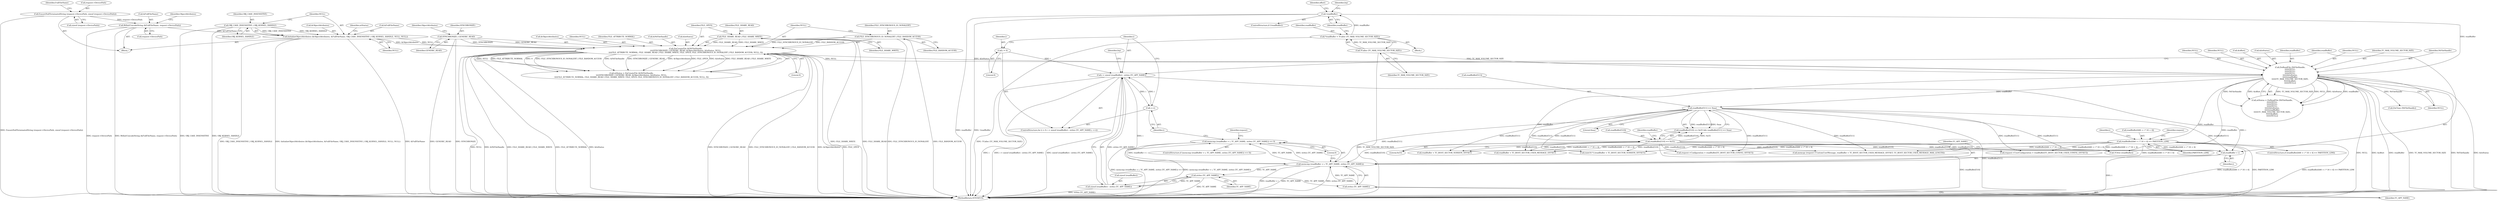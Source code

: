 digraph "0_VeraCrypt_f30f9339c9a0b9bbcc6f5ad38804af39db1f479e@API" {
"1000961" [label="(Call,i < sizeof (readBuffer) - strlen (TC_APP_NAME))"];
"1000968" [label="(Call,++i)"];
"1000961" [label="(Call,i < sizeof (readBuffer) - strlen (TC_APP_NAME))"];
"1000958" [label="(Call,i = 0)"];
"1000963" [label="(Call,sizeof (readBuffer) - strlen (TC_APP_NAME))"];
"1000966" [label="(Call,strlen (TC_APP_NAME))"];
"1000973" [label="(Call,memcmp (readBuffer + i, TC_APP_NAME, strlen (TC_APP_NAME)))"];
"1000917" [label="(Call,readBuffer[446 + i * 16 + 4] == PARTITION_LDM)"];
"1000863" [label="(Call,ZwReadFile (NtFileHandle,\n\t\t\t\t\t\tNULL,\n\t\t\t\t\t\tNULL,\n\t\t\t\t\t\tNULL,\n\t\t\t\t\t\t&IoStatus,\n\t\t\t\t\t\treadBuffer,\n\t\t\t\t\t\tTC_MAX_VOLUME_SECTOR_SIZE,\n\t\t\t\t\t\t&offset,\n\t\t\t\t\t\tNULL))"];
"1000806" [label="(Call,ZwCreateFile (&NtFileHandle,\n\t\t\t\tSYNCHRONIZE | GENERIC_READ, &ObjectAttributes, &IoStatus, NULL,\n\t\t\t\tFILE_ATTRIBUTE_NORMAL, FILE_SHARE_READ | FILE_SHARE_WRITE, FILE_OPEN, FILE_SYNCHRONOUS_IO_NONALERT | FILE_RANDOM_ACCESS, NULL, 0))"];
"1000809" [label="(Call,SYNCHRONIZE | GENERIC_READ)"];
"1000794" [label="(Call,InitializeObjectAttributes (&ObjectAttributes, &FullFileName, OBJ_CASE_INSENSITIVE | OBJ_KERNEL_HANDLE, NULL, NULL))"];
"1000788" [label="(Call,RtlInitUnicodeString (&FullFileName, request->DevicePath))"];
"1000780" [label="(Call,EnsureNullTerminatedString (request->DevicePath, sizeof (request->DevicePath)))"];
"1000799" [label="(Call,OBJ_CASE_INSENSITIVE | OBJ_KERNEL_HANDLE)"];
"1000818" [label="(Call,FILE_SHARE_READ | FILE_SHARE_WRITE)"];
"1000822" [label="(Call,FILE_SYNCHRONOUS_IO_NONALERT | FILE_RANDOM_ACCESS)"];
"1000837" [label="(Call,!readBuffer)"];
"1000832" [label="(Call,*readBuffer = TCalloc (TC_MAX_VOLUME_SECTOR_SIZE))"];
"1000834" [label="(Call,TCalloc (TC_MAX_VOLUME_SECTOR_SIZE))"];
"1000899" [label="(Call,readBuffer[511] == 0xaa)"];
"1000894" [label="(Call,readBuffer[510] == 0x55)"];
"1000978" [label="(Call,strlen (TC_APP_NAME))"];
"1000972" [label="(Call,memcmp (readBuffer + i, TC_APP_NAME, strlen (TC_APP_NAME)) == 0)"];
"1000974" [label="(Call,readBuffer + i)"];
"1000914" [label="(Identifier,i)"];
"1000811" [label="(Identifier,GENERIC_READ)"];
"1000810" [label="(Identifier,SYNCHRONIZE)"];
"1000900" [label="(Call,readBuffer[511])"];
"1000791" [label="(Call,request->DevicePath)"];
"1000818" [label="(Call,FILE_SHARE_READ | FILE_SHARE_WRITE)"];
"1000865" [label="(Identifier,NULL)"];
"1000800" [label="(Identifier,OBJ_CASE_INSENSITIVE)"];
"1000813" [label="(Identifier,ObjectAttributes)"];
"1000812" [label="(Call,&ObjectAttributes)"];
"1000903" [label="(Literal,0xaa)"];
"1000959" [label="(Identifier,i)"];
"1000967" [label="(Identifier,TC_APP_NAME)"];
"1000858" [label="(Identifier,offset)"];
"1000861" [label="(Call,ntStatus = ZwReadFile (NtFileHandle,\n\t\t\t\t\t\tNULL,\n\t\t\t\t\t\tNULL,\n\t\t\t\t\t\tNULL,\n\t\t\t\t\t\t&IoStatus,\n\t\t\t\t\t\treadBuffer,\n\t\t\t\t\t\tTC_MAX_VOLUME_SECTOR_SIZE,\n\t\t\t\t\t\t&offset,\n\t\t\t\t\t\tNULL))"];
"1000824" [label="(Identifier,FILE_RANDOM_ACCESS)"];
"1000794" [label="(Call,InitializeObjectAttributes (&ObjectAttributes, &FullFileName, OBJ_CASE_INSENSITIVE | OBJ_KERNEL_HANDLE, NULL, NULL))"];
"1000962" [label="(Identifier,i)"];
"1000978" [label="(Call,strlen (TC_APP_NAME))"];
"1000809" [label="(Call,SYNCHRONIZE | GENERIC_READ)"];
"1000927" [label="(Identifier,PARTITION_LDM)"];
"1000821" [label="(Identifier,FILE_OPEN)"];
"1000790" [label="(Identifier,FullFileName)"];
"1003200" [label="(MethodReturn,NTSTATUS)"];
"1000867" [label="(Identifier,NULL)"];
"1000789" [label="(Call,&FullFileName)"];
"1000971" [label="(ControlStructure,if (memcmp (readBuffer + i, TC_APP_NAME, strlen (TC_APP_NAME)) == 0))"];
"1000804" [label="(Call,ntStatus = ZwCreateFile (&NtFileHandle,\n\t\t\t\tSYNCHRONIZE | GENERIC_READ, &ObjectAttributes, &IoStatus, NULL,\n\t\t\t\tFILE_ATTRIBUTE_NORMAL, FILE_SHARE_READ | FILE_SHARE_WRITE, FILE_OPEN, FILE_SYNCHRONOUS_IO_NONALERT | FILE_RANDOM_ACCESS, NULL, 0))"];
"1000825" [label="(Identifier,NULL)"];
"1000963" [label="(Call,sizeof (readBuffer) - strlen (TC_APP_NAME))"];
"1000872" [label="(Call,&offset)"];
"1000833" [label="(Identifier,readBuffer)"];
"1000918" [label="(Call,readBuffer[446 + i * 16 + 4])"];
"1000975" [label="(Identifier,readBuffer)"];
"1000990" [label="(Call,readBuffer + TC_BOOT_SECTOR_VERSION_OFFSET)"];
"1000868" [label="(Call,&IoStatus)"];
"1000893" [label="(Call,readBuffer[510] == 0x55 && readBuffer[511] == 0xaa)"];
"1000805" [label="(Identifier,ntStatus)"];
"1000863" [label="(Call,ZwReadFile (NtFileHandle,\n\t\t\t\t\t\tNULL,\n\t\t\t\t\t\tNULL,\n\t\t\t\t\t\tNULL,\n\t\t\t\t\t\t&IoStatus,\n\t\t\t\t\t\treadBuffer,\n\t\t\t\t\t\tTC_MAX_VOLUME_SECTOR_SIZE,\n\t\t\t\t\t\t&offset,\n\t\t\t\t\t\tNULL))"];
"1000826" [label="(Literal,0)"];
"1000980" [label="(Literal,0)"];
"1000916" [label="(ControlStructure,if (readBuffer[446 + i * 16 + 4] == PARTITION_LDM))"];
"1000820" [label="(Identifier,FILE_SHARE_WRITE)"];
"1000960" [label="(Literal,0)"];
"1000838" [label="(Identifier,readBuffer)"];
"1000801" [label="(Identifier,OBJ_KERNEL_HANDLE)"];
"1000899" [label="(Call,readBuffer[511] == 0xaa)"];
"1000984" [label="(Identifier,request)"];
"1001079" [label="(Call,ZwClose (NtFileHandle))"];
"1001024" [label="(Call,readBuffer + TC_BOOT_SECTOR_USER_MESSAGE_OFFSET)"];
"1000961" [label="(Call,i < sizeof (readBuffer) - strlen (TC_APP_NAME))"];
"1000823" [label="(Identifier,FILE_SYNCHRONOUS_IO_NONALERT)"];
"1000802" [label="(Identifier,NULL)"];
"1000988" [label="(Call,(uint16 *) (readBuffer + TC_BOOT_SECTOR_VERSION_OFFSET))"];
"1000834" [label="(Call,TCalloc (TC_MAX_VOLUME_SECTOR_SIZE))"];
"1000781" [label="(Call,request->DevicePath)"];
"1000993" [label="(Call,request->Configuration = readBuffer[TC_BOOT_SECTOR_CONFIG_OFFSET])"];
"1000832" [label="(Call,*readBuffer = TCalloc (TC_MAX_VOLUME_SECTOR_SIZE))"];
"1000957" [label="(ControlStructure,for (i = 0; i < sizeof (readBuffer) - strlen (TC_APP_NAME); ++i))"];
"1000972" [label="(Call,memcmp (readBuffer + i, TC_APP_NAME, strlen (TC_APP_NAME)) == 0)"];
"1000843" [label="(Identifier,Irp)"];
"1000870" [label="(Identifier,readBuffer)"];
"1000966" [label="(Call,strlen (TC_APP_NAME))"];
"1000977" [label="(Identifier,TC_APP_NAME)"];
"1000797" [label="(Call,&FullFileName)"];
"1000973" [label="(Call,memcmp (readBuffer + i, TC_APP_NAME, strlen (TC_APP_NAME)))"];
"1000835" [label="(Identifier,TC_MAX_VOLUME_SECTOR_SIZE)"];
"1000837" [label="(Call,!readBuffer)"];
"1000898" [label="(Literal,0x55)"];
"1000819" [label="(Identifier,FILE_SHARE_READ)"];
"1001032" [label="(Identifier,Irp)"];
"1000780" [label="(Call,EnsureNullTerminatedString (request->DevicePath, sizeof (request->DevicePath)))"];
"1000968" [label="(Call,++i)"];
"1000964" [label="(Call,sizeof (readBuffer))"];
"1000974" [label="(Call,readBuffer + i)"];
"1000931" [label="(Identifier,request)"];
"1000796" [label="(Identifier,ObjectAttributes)"];
"1000866" [label="(Identifier,NULL)"];
"1000979" [label="(Identifier,TC_APP_NAME)"];
"1000816" [label="(Identifier,NULL)"];
"1000795" [label="(Call,&ObjectAttributes)"];
"1000894" [label="(Call,readBuffer[510] == 0x55)"];
"1000871" [label="(Identifier,TC_MAX_VOLUME_SECTOR_SIZE)"];
"1000895" [label="(Call,readBuffer[510])"];
"1000736" [label="(Block,)"];
"1000784" [label="(Call,sizeof (request->DevicePath))"];
"1000817" [label="(Identifier,FILE_ATTRIBUTE_NORMAL)"];
"1000969" [label="(Identifier,i)"];
"1000874" [label="(Identifier,NULL)"];
"1000807" [label="(Call,&NtFileHandle)"];
"1000958" [label="(Call,i = 0)"];
"1000803" [label="(Identifier,NULL)"];
"1000901" [label="(Identifier,readBuffer)"];
"1000864" [label="(Identifier,NtFileHandle)"];
"1000806" [label="(Call,ZwCreateFile (&NtFileHandle,\n\t\t\t\tSYNCHRONIZE | GENERIC_READ, &ObjectAttributes, &IoStatus, NULL,\n\t\t\t\tFILE_ATTRIBUTE_NORMAL, FILE_SHARE_READ | FILE_SHARE_WRITE, FILE_OPEN, FILE_SYNCHRONOUS_IO_NONALERT | FILE_RANDOM_ACCESS, NULL, 0))"];
"1000788" [label="(Call,RtlInitUnicodeString (&FullFileName, request->DevicePath))"];
"1000917" [label="(Call,readBuffer[446 + i * 16 + 4] == PARTITION_LDM)"];
"1000814" [label="(Call,&IoStatus)"];
"1000976" [label="(Identifier,i)"];
"1001020" [label="(Call,memcpy (request->CustomUserMessage, readBuffer + TC_BOOT_SECTOR_USER_MESSAGE_OFFSET, TC_BOOT_SECTOR_USER_MESSAGE_MAX_LENGTH))"];
"1001013" [label="(Call,request->UserConfiguration = readBuffer[TC_BOOT_SECTOR_USER_CONFIG_OFFSET])"];
"1000799" [label="(Call,OBJ_CASE_INSENSITIVE | OBJ_KERNEL_HANDLE)"];
"1001077" [label="(Call,TCfree (readBuffer))"];
"1000830" [label="(Block,)"];
"1000822" [label="(Call,FILE_SYNCHRONOUS_IO_NONALERT | FILE_RANDOM_ACCESS)"];
"1000836" [label="(ControlStructure,if (!readBuffer))"];
"1000961" -> "1000957"  [label="AST: "];
"1000961" -> "1000963"  [label="CFG: "];
"1000962" -> "1000961"  [label="AST: "];
"1000963" -> "1000961"  [label="AST: "];
"1000975" -> "1000961"  [label="CFG: "];
"1001032" -> "1000961"  [label="CFG: "];
"1000961" -> "1003200"  [label="DDG: i"];
"1000961" -> "1003200"  [label="DDG: i < sizeof (readBuffer) - strlen (TC_APP_NAME)"];
"1000961" -> "1003200"  [label="DDG: sizeof (readBuffer) - strlen (TC_APP_NAME)"];
"1000968" -> "1000961"  [label="DDG: i"];
"1000958" -> "1000961"  [label="DDG: i"];
"1000963" -> "1000961"  [label="DDG: strlen (TC_APP_NAME)"];
"1000961" -> "1000968"  [label="DDG: i"];
"1000961" -> "1000973"  [label="DDG: i"];
"1000961" -> "1000974"  [label="DDG: i"];
"1000968" -> "1000957"  [label="AST: "];
"1000968" -> "1000969"  [label="CFG: "];
"1000969" -> "1000968"  [label="AST: "];
"1000962" -> "1000968"  [label="CFG: "];
"1000958" -> "1000957"  [label="AST: "];
"1000958" -> "1000960"  [label="CFG: "];
"1000959" -> "1000958"  [label="AST: "];
"1000960" -> "1000958"  [label="AST: "];
"1000962" -> "1000958"  [label="CFG: "];
"1000963" -> "1000966"  [label="CFG: "];
"1000964" -> "1000963"  [label="AST: "];
"1000966" -> "1000963"  [label="AST: "];
"1000963" -> "1003200"  [label="DDG: strlen (TC_APP_NAME)"];
"1000966" -> "1000963"  [label="DDG: TC_APP_NAME"];
"1000966" -> "1000967"  [label="CFG: "];
"1000967" -> "1000966"  [label="AST: "];
"1000966" -> "1003200"  [label="DDG: TC_APP_NAME"];
"1000973" -> "1000966"  [label="DDG: TC_APP_NAME"];
"1000966" -> "1000978"  [label="DDG: TC_APP_NAME"];
"1000973" -> "1000972"  [label="AST: "];
"1000973" -> "1000978"  [label="CFG: "];
"1000974" -> "1000973"  [label="AST: "];
"1000977" -> "1000973"  [label="AST: "];
"1000978" -> "1000973"  [label="AST: "];
"1000980" -> "1000973"  [label="CFG: "];
"1000973" -> "1003200"  [label="DDG: readBuffer + i"];
"1000973" -> "1003200"  [label="DDG: TC_APP_NAME"];
"1000973" -> "1003200"  [label="DDG: strlen (TC_APP_NAME)"];
"1000973" -> "1000972"  [label="DDG: readBuffer + i"];
"1000973" -> "1000972"  [label="DDG: TC_APP_NAME"];
"1000973" -> "1000972"  [label="DDG: strlen (TC_APP_NAME)"];
"1000917" -> "1000973"  [label="DDG: readBuffer[446 + i * 16 + 4]"];
"1000899" -> "1000973"  [label="DDG: readBuffer[511]"];
"1000894" -> "1000973"  [label="DDG: readBuffer[510]"];
"1000978" -> "1000973"  [label="DDG: TC_APP_NAME"];
"1000917" -> "1000916"  [label="AST: "];
"1000917" -> "1000927"  [label="CFG: "];
"1000918" -> "1000917"  [label="AST: "];
"1000927" -> "1000917"  [label="AST: "];
"1000931" -> "1000917"  [label="CFG: "];
"1000914" -> "1000917"  [label="CFG: "];
"1000917" -> "1003200"  [label="DDG: readBuffer[446 + i * 16 + 4]"];
"1000917" -> "1003200"  [label="DDG: PARTITION_LDM"];
"1000917" -> "1003200"  [label="DDG: readBuffer[446 + i * 16 + 4] == PARTITION_LDM"];
"1000863" -> "1000917"  [label="DDG: readBuffer"];
"1000917" -> "1000974"  [label="DDG: readBuffer[446 + i * 16 + 4]"];
"1000917" -> "1000988"  [label="DDG: readBuffer[446 + i * 16 + 4]"];
"1000917" -> "1000990"  [label="DDG: readBuffer[446 + i * 16 + 4]"];
"1000917" -> "1000993"  [label="DDG: readBuffer[446 + i * 16 + 4]"];
"1000917" -> "1001013"  [label="DDG: readBuffer[446 + i * 16 + 4]"];
"1000917" -> "1001020"  [label="DDG: readBuffer[446 + i * 16 + 4]"];
"1000917" -> "1001024"  [label="DDG: readBuffer[446 + i * 16 + 4]"];
"1000917" -> "1001077"  [label="DDG: readBuffer[446 + i * 16 + 4]"];
"1000863" -> "1000861"  [label="AST: "];
"1000863" -> "1000874"  [label="CFG: "];
"1000864" -> "1000863"  [label="AST: "];
"1000865" -> "1000863"  [label="AST: "];
"1000866" -> "1000863"  [label="AST: "];
"1000867" -> "1000863"  [label="AST: "];
"1000868" -> "1000863"  [label="AST: "];
"1000870" -> "1000863"  [label="AST: "];
"1000871" -> "1000863"  [label="AST: "];
"1000872" -> "1000863"  [label="AST: "];
"1000874" -> "1000863"  [label="AST: "];
"1000861" -> "1000863"  [label="CFG: "];
"1000863" -> "1003200"  [label="DDG: NULL"];
"1000863" -> "1003200"  [label="DDG: &offset"];
"1000863" -> "1003200"  [label="DDG: readBuffer"];
"1000863" -> "1003200"  [label="DDG: TC_MAX_VOLUME_SECTOR_SIZE"];
"1000863" -> "1003200"  [label="DDG: NtFileHandle"];
"1000863" -> "1003200"  [label="DDG: &IoStatus"];
"1000863" -> "1000861"  [label="DDG: TC_MAX_VOLUME_SECTOR_SIZE"];
"1000863" -> "1000861"  [label="DDG: NULL"];
"1000863" -> "1000861"  [label="DDG: &IoStatus"];
"1000863" -> "1000861"  [label="DDG: readBuffer"];
"1000863" -> "1000861"  [label="DDG: NtFileHandle"];
"1000863" -> "1000861"  [label="DDG: &offset"];
"1000806" -> "1000863"  [label="DDG: NULL"];
"1000806" -> "1000863"  [label="DDG: &IoStatus"];
"1000837" -> "1000863"  [label="DDG: readBuffer"];
"1000834" -> "1000863"  [label="DDG: TC_MAX_VOLUME_SECTOR_SIZE"];
"1000863" -> "1000894"  [label="DDG: readBuffer"];
"1000863" -> "1000899"  [label="DDG: readBuffer"];
"1000863" -> "1001077"  [label="DDG: readBuffer"];
"1000863" -> "1001079"  [label="DDG: NtFileHandle"];
"1000806" -> "1000804"  [label="AST: "];
"1000806" -> "1000826"  [label="CFG: "];
"1000807" -> "1000806"  [label="AST: "];
"1000809" -> "1000806"  [label="AST: "];
"1000812" -> "1000806"  [label="AST: "];
"1000814" -> "1000806"  [label="AST: "];
"1000816" -> "1000806"  [label="AST: "];
"1000817" -> "1000806"  [label="AST: "];
"1000818" -> "1000806"  [label="AST: "];
"1000821" -> "1000806"  [label="AST: "];
"1000822" -> "1000806"  [label="AST: "];
"1000825" -> "1000806"  [label="AST: "];
"1000826" -> "1000806"  [label="AST: "];
"1000804" -> "1000806"  [label="CFG: "];
"1000806" -> "1003200"  [label="DDG: NULL"];
"1000806" -> "1003200"  [label="DDG: &NtFileHandle"];
"1000806" -> "1003200"  [label="DDG: FILE_SHARE_READ | FILE_SHARE_WRITE"];
"1000806" -> "1003200"  [label="DDG: FILE_ATTRIBUTE_NORMAL"];
"1000806" -> "1003200"  [label="DDG: &IoStatus"];
"1000806" -> "1003200"  [label="DDG: SYNCHRONIZE | GENERIC_READ"];
"1000806" -> "1003200"  [label="DDG: FILE_SYNCHRONOUS_IO_NONALERT | FILE_RANDOM_ACCESS"];
"1000806" -> "1003200"  [label="DDG: &ObjectAttributes"];
"1000806" -> "1003200"  [label="DDG: FILE_OPEN"];
"1000806" -> "1000804"  [label="DDG: NULL"];
"1000806" -> "1000804"  [label="DDG: FILE_ATTRIBUTE_NORMAL"];
"1000806" -> "1000804"  [label="DDG: 0"];
"1000806" -> "1000804"  [label="DDG: FILE_SYNCHRONOUS_IO_NONALERT | FILE_RANDOM_ACCESS"];
"1000806" -> "1000804"  [label="DDG: &NtFileHandle"];
"1000806" -> "1000804"  [label="DDG: SYNCHRONIZE | GENERIC_READ"];
"1000806" -> "1000804"  [label="DDG: &ObjectAttributes"];
"1000806" -> "1000804"  [label="DDG: FILE_OPEN"];
"1000806" -> "1000804"  [label="DDG: &IoStatus"];
"1000806" -> "1000804"  [label="DDG: FILE_SHARE_READ | FILE_SHARE_WRITE"];
"1000809" -> "1000806"  [label="DDG: SYNCHRONIZE"];
"1000809" -> "1000806"  [label="DDG: GENERIC_READ"];
"1000794" -> "1000806"  [label="DDG: &ObjectAttributes"];
"1000794" -> "1000806"  [label="DDG: NULL"];
"1000818" -> "1000806"  [label="DDG: FILE_SHARE_READ"];
"1000818" -> "1000806"  [label="DDG: FILE_SHARE_WRITE"];
"1000822" -> "1000806"  [label="DDG: FILE_SYNCHRONOUS_IO_NONALERT"];
"1000822" -> "1000806"  [label="DDG: FILE_RANDOM_ACCESS"];
"1000809" -> "1000811"  [label="CFG: "];
"1000810" -> "1000809"  [label="AST: "];
"1000811" -> "1000809"  [label="AST: "];
"1000813" -> "1000809"  [label="CFG: "];
"1000809" -> "1003200"  [label="DDG: SYNCHRONIZE"];
"1000809" -> "1003200"  [label="DDG: GENERIC_READ"];
"1000794" -> "1000736"  [label="AST: "];
"1000794" -> "1000803"  [label="CFG: "];
"1000795" -> "1000794"  [label="AST: "];
"1000797" -> "1000794"  [label="AST: "];
"1000799" -> "1000794"  [label="AST: "];
"1000802" -> "1000794"  [label="AST: "];
"1000803" -> "1000794"  [label="AST: "];
"1000805" -> "1000794"  [label="CFG: "];
"1000794" -> "1003200"  [label="DDG: OBJ_CASE_INSENSITIVE | OBJ_KERNEL_HANDLE"];
"1000794" -> "1003200"  [label="DDG: InitializeObjectAttributes (&ObjectAttributes, &FullFileName, OBJ_CASE_INSENSITIVE | OBJ_KERNEL_HANDLE, NULL, NULL)"];
"1000794" -> "1003200"  [label="DDG: &FullFileName"];
"1000788" -> "1000794"  [label="DDG: &FullFileName"];
"1000799" -> "1000794"  [label="DDG: OBJ_CASE_INSENSITIVE"];
"1000799" -> "1000794"  [label="DDG: OBJ_KERNEL_HANDLE"];
"1000788" -> "1000736"  [label="AST: "];
"1000788" -> "1000791"  [label="CFG: "];
"1000789" -> "1000788"  [label="AST: "];
"1000791" -> "1000788"  [label="AST: "];
"1000796" -> "1000788"  [label="CFG: "];
"1000788" -> "1003200"  [label="DDG: request->DevicePath"];
"1000788" -> "1003200"  [label="DDG: RtlInitUnicodeString (&FullFileName, request->DevicePath)"];
"1000780" -> "1000788"  [label="DDG: request->DevicePath"];
"1000780" -> "1000736"  [label="AST: "];
"1000780" -> "1000784"  [label="CFG: "];
"1000781" -> "1000780"  [label="AST: "];
"1000784" -> "1000780"  [label="AST: "];
"1000790" -> "1000780"  [label="CFG: "];
"1000780" -> "1003200"  [label="DDG: EnsureNullTerminatedString (request->DevicePath, sizeof (request->DevicePath))"];
"1000799" -> "1000801"  [label="CFG: "];
"1000800" -> "1000799"  [label="AST: "];
"1000801" -> "1000799"  [label="AST: "];
"1000802" -> "1000799"  [label="CFG: "];
"1000799" -> "1003200"  [label="DDG: OBJ_CASE_INSENSITIVE"];
"1000799" -> "1003200"  [label="DDG: OBJ_KERNEL_HANDLE"];
"1000818" -> "1000820"  [label="CFG: "];
"1000819" -> "1000818"  [label="AST: "];
"1000820" -> "1000818"  [label="AST: "];
"1000821" -> "1000818"  [label="CFG: "];
"1000818" -> "1003200"  [label="DDG: FILE_SHARE_WRITE"];
"1000818" -> "1003200"  [label="DDG: FILE_SHARE_READ"];
"1000822" -> "1000824"  [label="CFG: "];
"1000823" -> "1000822"  [label="AST: "];
"1000824" -> "1000822"  [label="AST: "];
"1000825" -> "1000822"  [label="CFG: "];
"1000822" -> "1003200"  [label="DDG: FILE_RANDOM_ACCESS"];
"1000822" -> "1003200"  [label="DDG: FILE_SYNCHRONOUS_IO_NONALERT"];
"1000837" -> "1000836"  [label="AST: "];
"1000837" -> "1000838"  [label="CFG: "];
"1000838" -> "1000837"  [label="AST: "];
"1000843" -> "1000837"  [label="CFG: "];
"1000858" -> "1000837"  [label="CFG: "];
"1000837" -> "1003200"  [label="DDG: readBuffer"];
"1000837" -> "1003200"  [label="DDG: !readBuffer"];
"1000832" -> "1000837"  [label="DDG: readBuffer"];
"1000832" -> "1000830"  [label="AST: "];
"1000832" -> "1000834"  [label="CFG: "];
"1000833" -> "1000832"  [label="AST: "];
"1000834" -> "1000832"  [label="AST: "];
"1000838" -> "1000832"  [label="CFG: "];
"1000832" -> "1003200"  [label="DDG: TCalloc (TC_MAX_VOLUME_SECTOR_SIZE)"];
"1000834" -> "1000832"  [label="DDG: TC_MAX_VOLUME_SECTOR_SIZE"];
"1000834" -> "1000835"  [label="CFG: "];
"1000835" -> "1000834"  [label="AST: "];
"1000834" -> "1003200"  [label="DDG: TC_MAX_VOLUME_SECTOR_SIZE"];
"1000899" -> "1000893"  [label="AST: "];
"1000899" -> "1000903"  [label="CFG: "];
"1000900" -> "1000899"  [label="AST: "];
"1000903" -> "1000899"  [label="AST: "];
"1000893" -> "1000899"  [label="CFG: "];
"1000899" -> "1003200"  [label="DDG: readBuffer[511]"];
"1000899" -> "1000893"  [label="DDG: readBuffer[511]"];
"1000899" -> "1000893"  [label="DDG: 0xaa"];
"1000899" -> "1000974"  [label="DDG: readBuffer[511]"];
"1000899" -> "1000988"  [label="DDG: readBuffer[511]"];
"1000899" -> "1000990"  [label="DDG: readBuffer[511]"];
"1000899" -> "1000993"  [label="DDG: readBuffer[511]"];
"1000899" -> "1001013"  [label="DDG: readBuffer[511]"];
"1000899" -> "1001020"  [label="DDG: readBuffer[511]"];
"1000899" -> "1001024"  [label="DDG: readBuffer[511]"];
"1000899" -> "1001077"  [label="DDG: readBuffer[511]"];
"1000894" -> "1000893"  [label="AST: "];
"1000894" -> "1000898"  [label="CFG: "];
"1000895" -> "1000894"  [label="AST: "];
"1000898" -> "1000894"  [label="AST: "];
"1000901" -> "1000894"  [label="CFG: "];
"1000893" -> "1000894"  [label="CFG: "];
"1000894" -> "1003200"  [label="DDG: readBuffer[510]"];
"1000894" -> "1000893"  [label="DDG: readBuffer[510]"];
"1000894" -> "1000893"  [label="DDG: 0x55"];
"1000894" -> "1000974"  [label="DDG: readBuffer[510]"];
"1000894" -> "1000988"  [label="DDG: readBuffer[510]"];
"1000894" -> "1000990"  [label="DDG: readBuffer[510]"];
"1000894" -> "1000993"  [label="DDG: readBuffer[510]"];
"1000894" -> "1001013"  [label="DDG: readBuffer[510]"];
"1000894" -> "1001020"  [label="DDG: readBuffer[510]"];
"1000894" -> "1001024"  [label="DDG: readBuffer[510]"];
"1000894" -> "1001077"  [label="DDG: readBuffer[510]"];
"1000978" -> "1000979"  [label="CFG: "];
"1000979" -> "1000978"  [label="AST: "];
"1000972" -> "1000971"  [label="AST: "];
"1000972" -> "1000980"  [label="CFG: "];
"1000980" -> "1000972"  [label="AST: "];
"1000984" -> "1000972"  [label="CFG: "];
"1000969" -> "1000972"  [label="CFG: "];
"1000972" -> "1003200"  [label="DDG: memcmp (readBuffer + i, TC_APP_NAME, strlen (TC_APP_NAME)) == 0"];
"1000972" -> "1003200"  [label="DDG: memcmp (readBuffer + i, TC_APP_NAME, strlen (TC_APP_NAME))"];
"1000974" -> "1000976"  [label="CFG: "];
"1000975" -> "1000974"  [label="AST: "];
"1000976" -> "1000974"  [label="AST: "];
"1000977" -> "1000974"  [label="CFG: "];
"1000974" -> "1003200"  [label="DDG: i"];
}
